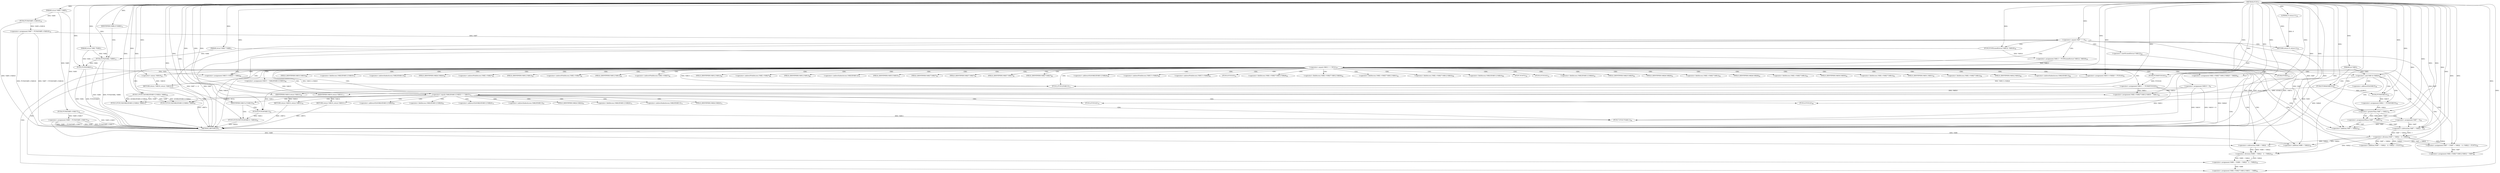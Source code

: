 digraph "FUN1" {  
"8" [label = <(METHOD,FUN1)<SUB>1</SUB>> ]
"220" [label = <(METHOD_RETURN,int)<SUB>1</SUB>> ]
"9" [label = <(PARAM,struct VAR1 *VAR2)<SUB>1</SUB>> ]
"10" [label = <(PARAM,int VAR3)<SUB>1</SUB>> ]
"11" [label = <(PARAM,struct VAR4 * VAR5)<SUB>2</SUB>> ]
"12" [label = <(PARAM,struct VAR4 * VAR6)<SUB>3</SUB>> ]
"18" [label = <(&lt;operator&gt;.assignment,VAR10 = 0)<SUB>6</SUB>> ]
"30" [label = <(FUN3,FUN3(VAR2))<SUB>14</SUB>> ]
"32" [label = <(&lt;operator&gt;.assignment,VAR7 = FUN4(VAR5-&gt;VAR16))<SUB>16</SUB>> ]
"38" [label = <(&lt;operator&gt;.assignment,VAR8 = FUN4(VAR5-&gt;VAR17))<SUB>18</SUB>> ]
"51" [label = <(&lt;operator&gt;.assignment,VAR13 = FUN5(sizeof(struct VAR12), VAR18))<SUB>28</SUB>> ]
"92" [label = <(&lt;operator&gt;.assignment,VAR7 = (VAR7 + VAR22 - 1) / VAR22 + FUN7())<SUB>49</SUB>> ]
"103" [label = <(&lt;operator&gt;.assignment,VAR8 = (VAR8 + VAR22 - 1)  / VAR22)<SUB>50</SUB>> ]
"112" [label = <(FUN8,FUN8())<SUB>53</SUB>> ]
"113" [label = <(&lt;operator&gt;.assignment,VAR11 =  FUN9(FUN10()))<SUB>55</SUB>> ]
"117" [label = <(FUN11,FUN11(&amp;VAR23[VAR11].VAR24, VAR9))<SUB>58</SUB>> ]
"125" [label = <(&lt;operator&gt;.assignment,VAR13-&gt;VAR25 = VAR2)<SUB>60</SUB>> ]
"130" [label = <(&lt;operator&gt;.assignment,VAR13-&gt;VAR26 = FUN10())<SUB>61</SUB>> ]
"135" [label = <(&lt;operator&gt;.assignment,VAR2-&gt;VAR27.VAR12.VAR28 = VAR29)<SUB>63</SUB>> ]
"144" [label = <(&lt;operator&gt;.assignment,VAR2-&gt;VAR27.VAR12.VAR30 = VAR11)<SUB>64</SUB>> ]
"153" [label = <(&lt;operator&gt;.assignment,VAR2-&gt;VAR27.VAR12.VAR31 = VAR8)<SUB>65</SUB>> ]
"162" [label = <(&lt;operator&gt;.assignment,VAR2-&gt;VAR27.VAR12.VAR32 = VAR7)<SUB>66</SUB>> ]
"171" [label = <(&lt;operator&gt;.assignment,VAR15 = VAR23[VAR11].VAR33)<SUB>68</SUB>> ]
"178" [label = <(FUN12,FUN12(VAR13))<SUB>71</SUB>> ]
"207" [label = <(FUN17,FUN17(VAR11))<SUB>84</SUB>> ]
"209" [label = <(FUN13,FUN13(&amp;VAR23[VAR11].VAR24, VAR9))<SUB>87</SUB>> ]
"217" [label = <(FUN14,FUN14())<SUB>89</SUB>> ]
"218" [label = <(RETURN,return VAR10;,return VAR10;)<SUB>91</SUB>> ]
"25" [label = <(IDENTIFIER,VAR6,if (VAR6))<SUB>11</SUB>> ]
"45" [label = <(&lt;operator&gt;.equals,VAR7 == 0)<SUB>24</SUB>> ]
"58" [label = <(&lt;operator&gt;.equals,VAR13 == NULL)<SUB>29</SUB>> ]
"66" [label = <(&lt;operator&gt;.and,VAR3 &amp; VAR20)<SUB>32</SUB>> ]
"181" [label = <(&lt;operator&gt;.equals,VAR23[VAR11].VAR33 == VAR15)<SUB>73</SUB>> ]
"201" [label = <(IDENTIFIER,VAR15,if (VAR15))<SUB>81</SUB>> ]
"219" [label = <(IDENTIFIER,VAR10,return VAR10;)<SUB>91</SUB>> ]
"27" [label = <(FUN2,FUN2(VAR2, VAR6))<SUB>12</SUB>> ]
"34" [label = <(FUN4,FUN4(VAR5-&gt;VAR16))<SUB>16</SUB>> ]
"40" [label = <(FUN4,FUN4(VAR5-&gt;VAR17))<SUB>18</SUB>> ]
"49" [label = <(RETURN,return 0;,return 0;)<SUB>26</SUB>> ]
"53" [label = <(FUN5,FUN5(sizeof(struct VAR12), VAR18))<SUB>28</SUB>> ]
"62" [label = <(RETURN,return -VAR19;,return -VAR19;)<SUB>30</SUB>> ]
"72" [label = <(FUN6,FUN6(&amp;VAR15))<SUB>36</SUB>> ]
"75" [label = <(&lt;operator&gt;.assignment,VAR21 = FUN4(VAR15))<SUB>38</SUB>> ]
"94" [label = <(&lt;operator&gt;.addition,(VAR7 + VAR22 - 1) / VAR22 + FUN7())<SUB>49</SUB>> ]
"105" [label = <(&lt;operator&gt;.division,(VAR8 + VAR22 - 1)  / VAR22)<SUB>50</SUB>> ]
"115" [label = <(FUN9,FUN9(FUN10()))<SUB>55</SUB>> ]
"189" [label = <(FUN13,FUN13(&amp;VAR23[VAR11].VAR24, VAR9))<SUB>75</SUB>> ]
"197" [label = <(FUN14,FUN14())<SUB>76</SUB>> ]
"198" [label = <(RETURN,return VAR10;,return VAR10;)<SUB>77</SUB>> ]
"203" [label = <(FUN15,FUN15(FUN16(VAR11), VAR34))<SUB>82</SUB>> ]
"50" [label = <(LITERAL,0,return 0;)<SUB>26</SUB>> ]
"54" [label = <(&lt;operator&gt;.sizeOf,sizeof(struct VAR12))<SUB>28</SUB>> ]
"63" [label = <(&lt;operator&gt;.minus,-VAR19)<SUB>30</SUB>> ]
"80" [label = <(&lt;operator&gt;.greaterThan,VAR7 &gt; VAR21)<SUB>41</SUB>> ]
"95" [label = <(&lt;operator&gt;.division,(VAR7 + VAR22 - 1) / VAR22)<SUB>49</SUB>> ]
"106" [label = <(&lt;operator&gt;.subtraction,VAR8 + VAR22 - 1)<SUB>50</SUB>> ]
"199" [label = <(IDENTIFIER,VAR10,return VAR10;)<SUB>77</SUB>> ]
"77" [label = <(FUN4,FUN4(VAR15))<SUB>38</SUB>> ]
"84" [label = <(&lt;operator&gt;.assignmentMinus,VAR7 -= VAR21)<SUB>42</SUB>> ]
"96" [label = <(&lt;operator&gt;.subtraction,VAR7 + VAR22 - 1)<SUB>49</SUB>> ]
"107" [label = <(&lt;operator&gt;.addition,VAR8 + VAR22)<SUB>50</SUB>> ]
"204" [label = <(FUN16,FUN16(VAR11))<SUB>82</SUB>> ]
"89" [label = <(&lt;operator&gt;.assignment,VAR7 = 0)<SUB>45</SUB>> ]
"97" [label = <(&lt;operator&gt;.addition,VAR7 + VAR22)<SUB>49</SUB>> ]
"118" [label = <(&lt;operator&gt;.addressOf,&amp;VAR23[VAR11].VAR24)<SUB>58</SUB>> ]
"126" [label = <(&lt;operator&gt;.indirectFieldAccess,VAR13-&gt;VAR25)<SUB>60</SUB>> ]
"131" [label = <(&lt;operator&gt;.indirectFieldAccess,VAR13-&gt;VAR26)<SUB>61</SUB>> ]
"134" [label = <(FUN10,FUN10())<SUB>61</SUB>> ]
"136" [label = <(&lt;operator&gt;.fieldAccess,VAR2-&gt;VAR27.VAR12.VAR28)<SUB>63</SUB>> ]
"145" [label = <(&lt;operator&gt;.fieldAccess,VAR2-&gt;VAR27.VAR12.VAR30)<SUB>64</SUB>> ]
"154" [label = <(&lt;operator&gt;.fieldAccess,VAR2-&gt;VAR27.VAR12.VAR31)<SUB>65</SUB>> ]
"163" [label = <(&lt;operator&gt;.fieldAccess,VAR2-&gt;VAR27.VAR12.VAR32)<SUB>66</SUB>> ]
"173" [label = <(&lt;operator&gt;.fieldAccess,VAR23[VAR11].VAR33)<SUB>68</SUB>> ]
"210" [label = <(&lt;operator&gt;.addressOf,&amp;VAR23[VAR11].VAR24)<SUB>87</SUB>> ]
"102" [label = <(FUN7,FUN7())<SUB>49</SUB>> ]
"116" [label = <(FUN10,FUN10())<SUB>55</SUB>> ]
"119" [label = <(&lt;operator&gt;.fieldAccess,VAR23[VAR11].VAR24)<SUB>58</SUB>> ]
"128" [label = <(FIELD_IDENTIFIER,VAR25,VAR25)<SUB>60</SUB>> ]
"133" [label = <(FIELD_IDENTIFIER,VAR26,VAR26)<SUB>61</SUB>> ]
"137" [label = <(&lt;operator&gt;.fieldAccess,VAR2-&gt;VAR27.VAR12)<SUB>63</SUB>> ]
"142" [label = <(FIELD_IDENTIFIER,VAR28,VAR28)<SUB>63</SUB>> ]
"146" [label = <(&lt;operator&gt;.fieldAccess,VAR2-&gt;VAR27.VAR12)<SUB>64</SUB>> ]
"151" [label = <(FIELD_IDENTIFIER,VAR30,VAR30)<SUB>64</SUB>> ]
"155" [label = <(&lt;operator&gt;.fieldAccess,VAR2-&gt;VAR27.VAR12)<SUB>65</SUB>> ]
"160" [label = <(FIELD_IDENTIFIER,VAR31,VAR31)<SUB>65</SUB>> ]
"164" [label = <(&lt;operator&gt;.fieldAccess,VAR2-&gt;VAR27.VAR12)<SUB>66</SUB>> ]
"169" [label = <(FIELD_IDENTIFIER,VAR32,VAR32)<SUB>66</SUB>> ]
"174" [label = <(&lt;operator&gt;.indirectIndexAccess,VAR23[VAR11])<SUB>68</SUB>> ]
"177" [label = <(FIELD_IDENTIFIER,VAR33,VAR33)<SUB>68</SUB>> ]
"182" [label = <(&lt;operator&gt;.fieldAccess,VAR23[VAR11].VAR33)<SUB>73</SUB>> ]
"211" [label = <(&lt;operator&gt;.fieldAccess,VAR23[VAR11].VAR24)<SUB>87</SUB>> ]
"73" [label = <(&lt;operator&gt;.addressOf,&amp;VAR15)<SUB>36</SUB>> ]
"120" [label = <(&lt;operator&gt;.indirectIndexAccess,VAR23[VAR11])<SUB>58</SUB>> ]
"123" [label = <(FIELD_IDENTIFIER,VAR24,VAR24)<SUB>58</SUB>> ]
"138" [label = <(&lt;operator&gt;.indirectFieldAccess,VAR2-&gt;VAR27)<SUB>63</SUB>> ]
"141" [label = <(FIELD_IDENTIFIER,VAR12,VAR12)<SUB>63</SUB>> ]
"147" [label = <(&lt;operator&gt;.indirectFieldAccess,VAR2-&gt;VAR27)<SUB>64</SUB>> ]
"150" [label = <(FIELD_IDENTIFIER,VAR12,VAR12)<SUB>64</SUB>> ]
"156" [label = <(&lt;operator&gt;.indirectFieldAccess,VAR2-&gt;VAR27)<SUB>65</SUB>> ]
"159" [label = <(FIELD_IDENTIFIER,VAR12,VAR12)<SUB>65</SUB>> ]
"165" [label = <(&lt;operator&gt;.indirectFieldAccess,VAR2-&gt;VAR27)<SUB>66</SUB>> ]
"168" [label = <(FIELD_IDENTIFIER,VAR12,VAR12)<SUB>66</SUB>> ]
"183" [label = <(&lt;operator&gt;.indirectIndexAccess,VAR23[VAR11])<SUB>73</SUB>> ]
"186" [label = <(FIELD_IDENTIFIER,VAR33,VAR33)<SUB>73</SUB>> ]
"190" [label = <(&lt;operator&gt;.addressOf,&amp;VAR23[VAR11].VAR24)<SUB>75</SUB>> ]
"212" [label = <(&lt;operator&gt;.indirectIndexAccess,VAR23[VAR11])<SUB>87</SUB>> ]
"215" [label = <(FIELD_IDENTIFIER,VAR24,VAR24)<SUB>87</SUB>> ]
"140" [label = <(FIELD_IDENTIFIER,VAR27,VAR27)<SUB>63</SUB>> ]
"149" [label = <(FIELD_IDENTIFIER,VAR27,VAR27)<SUB>64</SUB>> ]
"158" [label = <(FIELD_IDENTIFIER,VAR27,VAR27)<SUB>65</SUB>> ]
"167" [label = <(FIELD_IDENTIFIER,VAR27,VAR27)<SUB>66</SUB>> ]
"191" [label = <(&lt;operator&gt;.fieldAccess,VAR23[VAR11].VAR24)<SUB>75</SUB>> ]
"192" [label = <(&lt;operator&gt;.indirectIndexAccess,VAR23[VAR11])<SUB>75</SUB>> ]
"195" [label = <(FIELD_IDENTIFIER,VAR24,VAR24)<SUB>75</SUB>> ]
  "198" -> "220"  [ label = "DDG: &lt;RET&gt;"] 
  "218" -> "220"  [ label = "DDG: &lt;RET&gt;"] 
  "49" -> "220"  [ label = "DDG: &lt;RET&gt;"] 
  "62" -> "220"  [ label = "DDG: &lt;RET&gt;"] 
  "10" -> "220"  [ label = "DDG: VAR3"] 
  "11" -> "220"  [ label = "DDG: VAR5"] 
  "12" -> "220"  [ label = "DDG: VAR6"] 
  "18" -> "220"  [ label = "DDG: VAR10"] 
  "18" -> "220"  [ label = "DDG: VAR10 = 0"] 
  "27" -> "220"  [ label = "DDG: VAR6"] 
  "27" -> "220"  [ label = "DDG: FUN2(VAR2, VAR6)"] 
  "30" -> "220"  [ label = "DDG: VAR2"] 
  "30" -> "220"  [ label = "DDG: FUN3(VAR2)"] 
  "34" -> "220"  [ label = "DDG: VAR5-&gt;VAR16"] 
  "32" -> "220"  [ label = "DDG: FUN4(VAR5-&gt;VAR16)"] 
  "32" -> "220"  [ label = "DDG: VAR7 = FUN4(VAR5-&gt;VAR16)"] 
  "38" -> "220"  [ label = "DDG: VAR8"] 
  "40" -> "220"  [ label = "DDG: VAR5-&gt;VAR17"] 
  "38" -> "220"  [ label = "DDG: FUN4(VAR5-&gt;VAR17)"] 
  "38" -> "220"  [ label = "DDG: VAR8 = FUN4(VAR5-&gt;VAR17)"] 
  "45" -> "220"  [ label = "DDG: VAR7"] 
  "45" -> "220"  [ label = "DDG: VAR7 == 0"] 
  "135" -> "220"  [ label = "DDG: VAR29"] 
  "54" -> "220"  [ label = "DDG: struct VAR12"] 
  "66" -> "220"  [ label = "DDG: VAR20"] 
  "53" -> "220"  [ label = "DDG: VAR18"] 
  "203" -> "220"  [ label = "DDG: VAR34"] 
  "58" -> "220"  [ label = "DDG: NULL"] 
  "8" -> "9"  [ label = "DDG: "] 
  "8" -> "10"  [ label = "DDG: "] 
  "8" -> "11"  [ label = "DDG: "] 
  "8" -> "12"  [ label = "DDG: "] 
  "8" -> "18"  [ label = "DDG: "] 
  "34" -> "32"  [ label = "DDG: VAR5-&gt;VAR16"] 
  "40" -> "38"  [ label = "DDG: VAR5-&gt;VAR17"] 
  "53" -> "51"  [ label = "DDG: VAR18"] 
  "95" -> "92"  [ label = "DDG: VAR7 + VAR22 - 1"] 
  "95" -> "92"  [ label = "DDG: VAR22"] 
  "8" -> "92"  [ label = "DDG: "] 
  "105" -> "103"  [ label = "DDG: VAR8 + VAR22 - 1"] 
  "105" -> "103"  [ label = "DDG: VAR22"] 
  "8" -> "112"  [ label = "DDG: "] 
  "115" -> "113"  [ label = "DDG: FUN10()"] 
  "30" -> "125"  [ label = "DDG: VAR2"] 
  "8" -> "125"  [ label = "DDG: "] 
  "8" -> "130"  [ label = "DDG: "] 
  "8" -> "135"  [ label = "DDG: "] 
  "113" -> "144"  [ label = "DDG: VAR11"] 
  "8" -> "144"  [ label = "DDG: "] 
  "103" -> "153"  [ label = "DDG: VAR8"] 
  "8" -> "153"  [ label = "DDG: "] 
  "92" -> "162"  [ label = "DDG: VAR7"] 
  "8" -> "162"  [ label = "DDG: "] 
  "8" -> "217"  [ label = "DDG: "] 
  "219" -> "218"  [ label = "DDG: VAR10"] 
  "8" -> "25"  [ label = "DDG: "] 
  "9" -> "30"  [ label = "DDG: VAR2"] 
  "27" -> "30"  [ label = "DDG: VAR2"] 
  "8" -> "30"  [ label = "DDG: "] 
  "8" -> "117"  [ label = "DDG: "] 
  "58" -> "178"  [ label = "DDG: VAR13"] 
  "125" -> "178"  [ label = "DDG: VAR13-&gt;VAR25"] 
  "130" -> "178"  [ label = "DDG: VAR13-&gt;VAR26"] 
  "8" -> "178"  [ label = "DDG: "] 
  "8" -> "201"  [ label = "DDG: "] 
  "204" -> "207"  [ label = "DDG: VAR11"] 
  "8" -> "207"  [ label = "DDG: "] 
  "113" -> "207"  [ label = "DDG: VAR11"] 
  "117" -> "209"  [ label = "DDG: &amp;VAR23[VAR11].VAR24"] 
  "117" -> "209"  [ label = "DDG: VAR9"] 
  "8" -> "209"  [ label = "DDG: "] 
  "18" -> "219"  [ label = "DDG: VAR10"] 
  "8" -> "219"  [ label = "DDG: "] 
  "11" -> "34"  [ label = "DDG: VAR5"] 
  "11" -> "40"  [ label = "DDG: VAR5"] 
  "32" -> "45"  [ label = "DDG: VAR7"] 
  "8" -> "45"  [ label = "DDG: "] 
  "50" -> "49"  [ label = "DDG: 0"] 
  "8" -> "49"  [ label = "DDG: "] 
  "8" -> "53"  [ label = "DDG: "] 
  "51" -> "58"  [ label = "DDG: VAR13"] 
  "8" -> "58"  [ label = "DDG: "] 
  "63" -> "62"  [ label = "DDG: -VAR19"] 
  "10" -> "66"  [ label = "DDG: VAR3"] 
  "8" -> "66"  [ label = "DDG: "] 
  "77" -> "75"  [ label = "DDG: VAR15"] 
  "95" -> "94"  [ label = "DDG: VAR7 + VAR22 - 1"] 
  "95" -> "94"  [ label = "DDG: VAR22"] 
  "8" -> "94"  [ label = "DDG: "] 
  "106" -> "105"  [ label = "DDG: VAR8 + VAR22"] 
  "106" -> "105"  [ label = "DDG: 1"] 
  "8" -> "105"  [ label = "DDG: "] 
  "95" -> "105"  [ label = "DDG: VAR22"] 
  "8" -> "115"  [ label = "DDG: "] 
  "72" -> "181"  [ label = "DDG: &amp;VAR15"] 
  "171" -> "181"  [ label = "DDG: VAR15"] 
  "8" -> "181"  [ label = "DDG: "] 
  "8" -> "197"  [ label = "DDG: "] 
  "199" -> "198"  [ label = "DDG: VAR10"] 
  "9" -> "27"  [ label = "DDG: VAR2"] 
  "8" -> "27"  [ label = "DDG: "] 
  "12" -> "27"  [ label = "DDG: VAR6"] 
  "8" -> "50"  [ label = "DDG: "] 
  "8" -> "72"  [ label = "DDG: "] 
  "96" -> "95"  [ label = "DDG: VAR7 + VAR22"] 
  "96" -> "95"  [ label = "DDG: 1"] 
  "8" -> "95"  [ label = "DDG: "] 
  "38" -> "106"  [ label = "DDG: VAR8"] 
  "8" -> "106"  [ label = "DDG: "] 
  "95" -> "106"  [ label = "DDG: VAR22"] 
  "117" -> "189"  [ label = "DDG: &amp;VAR23[VAR11].VAR24"] 
  "117" -> "189"  [ label = "DDG: VAR9"] 
  "8" -> "189"  [ label = "DDG: "] 
  "18" -> "199"  [ label = "DDG: VAR10"] 
  "8" -> "199"  [ label = "DDG: "] 
  "204" -> "203"  [ label = "DDG: VAR11"] 
  "8" -> "203"  [ label = "DDG: "] 
  "8" -> "63"  [ label = "DDG: "] 
  "72" -> "77"  [ label = "DDG: &amp;VAR15"] 
  "8" -> "77"  [ label = "DDG: "] 
  "45" -> "80"  [ label = "DDG: VAR7"] 
  "8" -> "80"  [ label = "DDG: "] 
  "75" -> "80"  [ label = "DDG: VAR21"] 
  "80" -> "84"  [ label = "DDG: VAR21"] 
  "8" -> "84"  [ label = "DDG: "] 
  "45" -> "96"  [ label = "DDG: VAR7"] 
  "89" -> "96"  [ label = "DDG: VAR7"] 
  "84" -> "96"  [ label = "DDG: VAR7"] 
  "8" -> "96"  [ label = "DDG: "] 
  "38" -> "107"  [ label = "DDG: VAR8"] 
  "8" -> "107"  [ label = "DDG: "] 
  "95" -> "107"  [ label = "DDG: VAR22"] 
  "8" -> "204"  [ label = "DDG: "] 
  "113" -> "204"  [ label = "DDG: VAR11"] 
  "80" -> "84"  [ label = "DDG: VAR7"] 
  "8" -> "89"  [ label = "DDG: "] 
  "45" -> "97"  [ label = "DDG: VAR7"] 
  "89" -> "97"  [ label = "DDG: VAR7"] 
  "84" -> "97"  [ label = "DDG: VAR7"] 
  "8" -> "97"  [ label = "DDG: "] 
  "25" -> "27"  [ label = "CDG: "] 
  "45" -> "51"  [ label = "CDG: "] 
  "45" -> "54"  [ label = "CDG: "] 
  "45" -> "58"  [ label = "CDG: "] 
  "45" -> "49"  [ label = "CDG: "] 
  "45" -> "53"  [ label = "CDG: "] 
  "58" -> "107"  [ label = "CDG: "] 
  "58" -> "94"  [ label = "CDG: "] 
  "58" -> "115"  [ label = "CDG: "] 
  "58" -> "167"  [ label = "CDG: "] 
  "58" -> "96"  [ label = "CDG: "] 
  "58" -> "120"  [ label = "CDG: "] 
  "58" -> "113"  [ label = "CDG: "] 
  "58" -> "136"  [ label = "CDG: "] 
  "58" -> "154"  [ label = "CDG: "] 
  "58" -> "145"  [ label = "CDG: "] 
  "58" -> "146"  [ label = "CDG: "] 
  "58" -> "128"  [ label = "CDG: "] 
  "58" -> "169"  [ label = "CDG: "] 
  "58" -> "163"  [ label = "CDG: "] 
  "58" -> "102"  [ label = "CDG: "] 
  "58" -> "131"  [ label = "CDG: "] 
  "58" -> "178"  [ label = "CDG: "] 
  "58" -> "149"  [ label = "CDG: "] 
  "58" -> "103"  [ label = "CDG: "] 
  "58" -> "150"  [ label = "CDG: "] 
  "58" -> "151"  [ label = "CDG: "] 
  "58" -> "119"  [ label = "CDG: "] 
  "58" -> "95"  [ label = "CDG: "] 
  "58" -> "92"  [ label = "CDG: "] 
  "58" -> "162"  [ label = "CDG: "] 
  "58" -> "153"  [ label = "CDG: "] 
  "58" -> "168"  [ label = "CDG: "] 
  "58" -> "144"  [ label = "CDG: "] 
  "58" -> "97"  [ label = "CDG: "] 
  "58" -> "112"  [ label = "CDG: "] 
  "58" -> "134"  [ label = "CDG: "] 
  "58" -> "138"  [ label = "CDG: "] 
  "58" -> "181"  [ label = "CDG: "] 
  "58" -> "173"  [ label = "CDG: "] 
  "58" -> "137"  [ label = "CDG: "] 
  "58" -> "130"  [ label = "CDG: "] 
  "58" -> "118"  [ label = "CDG: "] 
  "58" -> "174"  [ label = "CDG: "] 
  "58" -> "182"  [ label = "CDG: "] 
  "58" -> "164"  [ label = "CDG: "] 
  "58" -> "155"  [ label = "CDG: "] 
  "58" -> "186"  [ label = "CDG: "] 
  "58" -> "158"  [ label = "CDG: "] 
  "58" -> "171"  [ label = "CDG: "] 
  "58" -> "160"  [ label = "CDG: "] 
  "58" -> "141"  [ label = "CDG: "] 
  "58" -> "183"  [ label = "CDG: "] 
  "58" -> "66"  [ label = "CDG: "] 
  "58" -> "116"  [ label = "CDG: "] 
  "58" -> "142"  [ label = "CDG: "] 
  "58" -> "123"  [ label = "CDG: "] 
  "58" -> "106"  [ label = "CDG: "] 
  "58" -> "159"  [ label = "CDG: "] 
  "58" -> "140"  [ label = "CDG: "] 
  "58" -> "126"  [ label = "CDG: "] 
  "58" -> "105"  [ label = "CDG: "] 
  "58" -> "177"  [ label = "CDG: "] 
  "58" -> "165"  [ label = "CDG: "] 
  "58" -> "147"  [ label = "CDG: "] 
  "58" -> "135"  [ label = "CDG: "] 
  "58" -> "117"  [ label = "CDG: "] 
  "58" -> "63"  [ label = "CDG: "] 
  "58" -> "156"  [ label = "CDG: "] 
  "58" -> "125"  [ label = "CDG: "] 
  "58" -> "62"  [ label = "CDG: "] 
  "58" -> "133"  [ label = "CDG: "] 
  "66" -> "73"  [ label = "CDG: "] 
  "66" -> "77"  [ label = "CDG: "] 
  "66" -> "75"  [ label = "CDG: "] 
  "66" -> "80"  [ label = "CDG: "] 
  "66" -> "72"  [ label = "CDG: "] 
  "181" -> "192"  [ label = "CDG: "] 
  "181" -> "215"  [ label = "CDG: "] 
  "181" -> "209"  [ label = "CDG: "] 
  "181" -> "197"  [ label = "CDG: "] 
  "181" -> "198"  [ label = "CDG: "] 
  "181" -> "189"  [ label = "CDG: "] 
  "181" -> "191"  [ label = "CDG: "] 
  "181" -> "195"  [ label = "CDG: "] 
  "181" -> "190"  [ label = "CDG: "] 
  "181" -> "207"  [ label = "CDG: "] 
  "181" -> "212"  [ label = "CDG: "] 
  "181" -> "201"  [ label = "CDG: "] 
  "181" -> "210"  [ label = "CDG: "] 
  "181" -> "217"  [ label = "CDG: "] 
  "181" -> "211"  [ label = "CDG: "] 
  "181" -> "218"  [ label = "CDG: "] 
  "201" -> "204"  [ label = "CDG: "] 
  "201" -> "203"  [ label = "CDG: "] 
  "80" -> "84"  [ label = "CDG: "] 
  "80" -> "89"  [ label = "CDG: "] 
}
